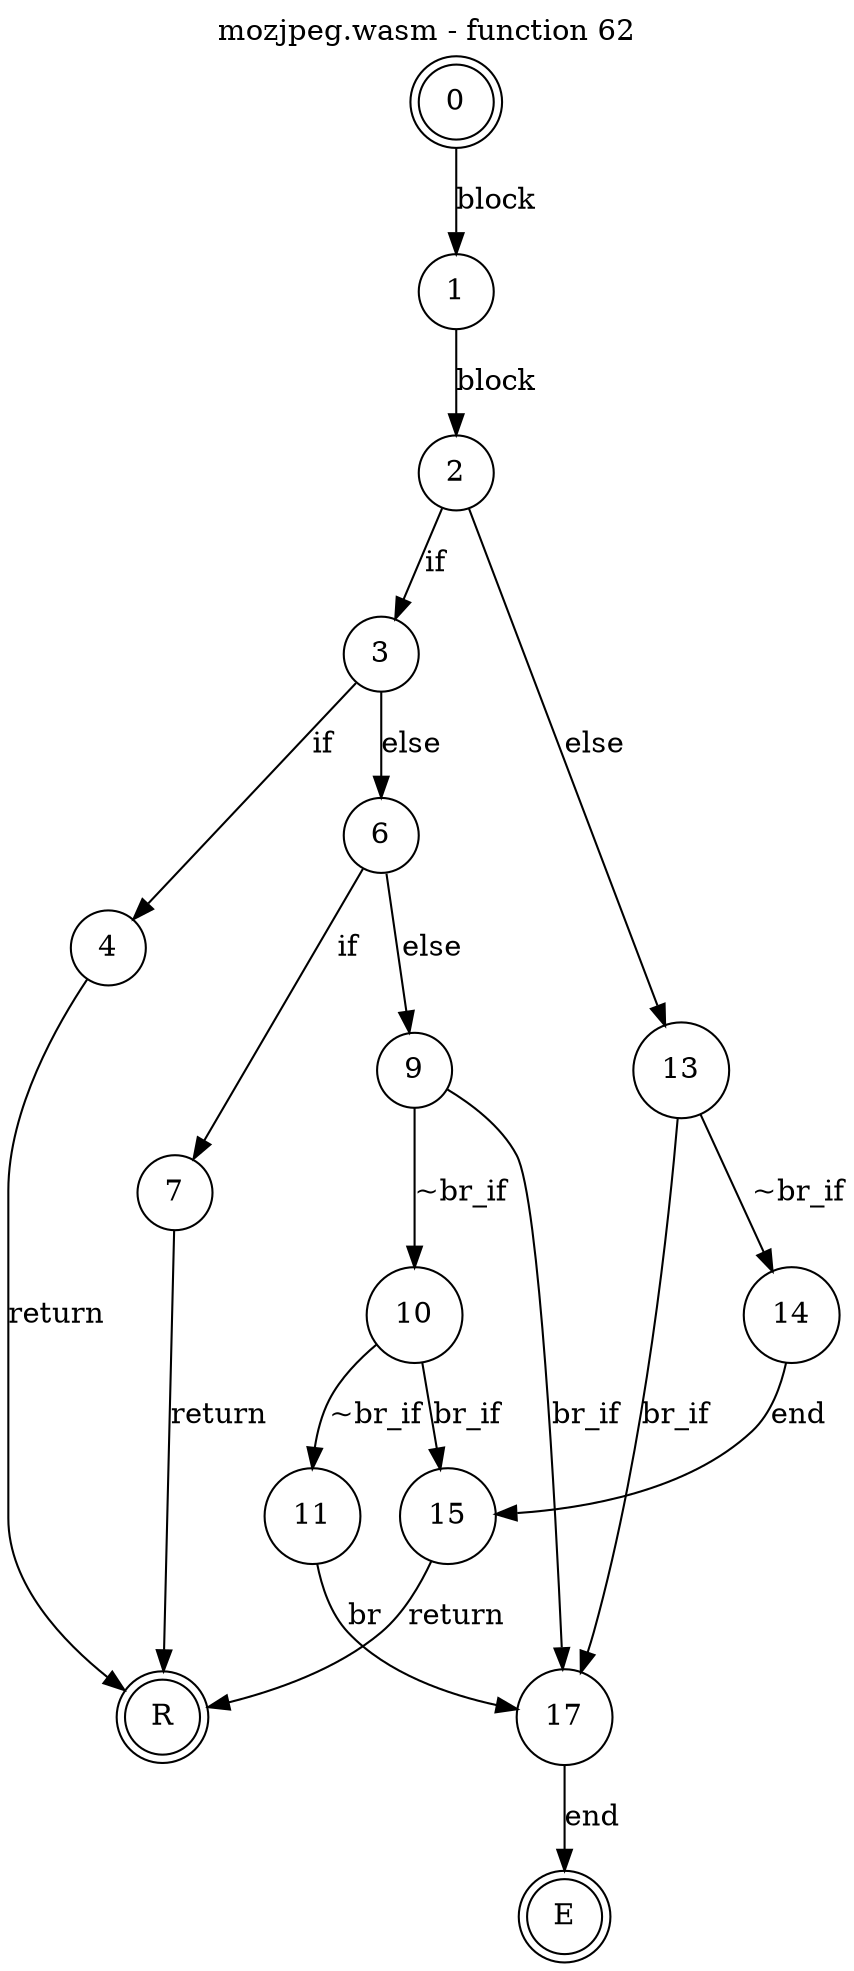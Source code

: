 digraph finite_state_machine {
    label = "mozjpeg.wasm - function 62"
    labelloc =  t
    labelfontsize = 16
    labelfontcolor = black
    labelfontname = "Helvetica"
    node [shape = doublecircle]; 0 E R ;
    node [shape = circle];
    0 -> 1[label="block"];
    1 -> 2[label="block"];
    2 -> 3[label="if"];
    2 -> 13[label="else"];
    3 -> 4[label="if"];
    3 -> 6[label="else"];
    4 -> R[label="return"];
    6 -> 7[label="if"];
    6 -> 9[label="else"];
    7 -> R[label="return"];
    9 -> 10[label="~br_if"];
    9 -> 17[label="br_if"];
    10 -> 11[label="~br_if"];
    10 -> 15[label="br_if"];
    11 -> 17[label="br"];
    13 -> 14[label="~br_if"];
    13 -> 17[label="br_if"];
    14 -> 15[label="end"];
    15 -> R[label="return"];
    17 -> E[label="end"];
}
